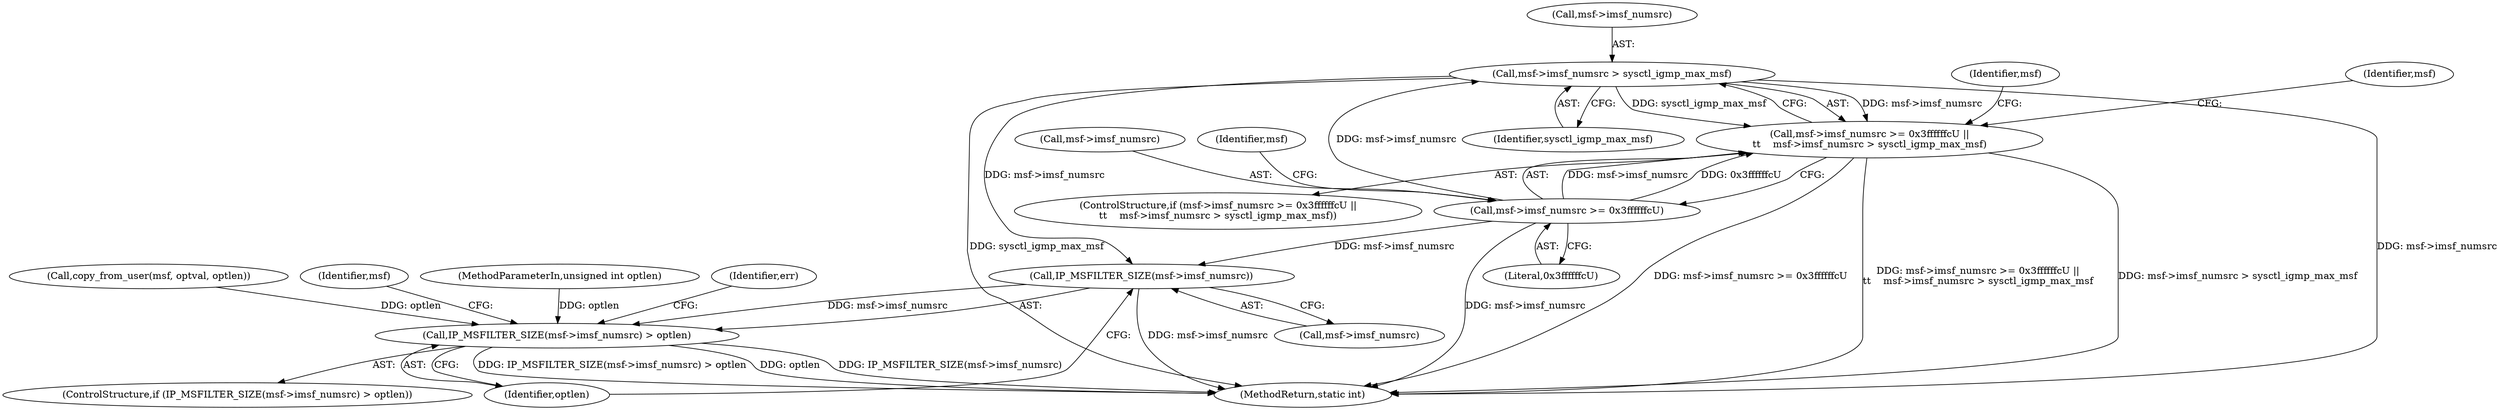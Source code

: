digraph "0_linux_f6d8bd051c391c1c0458a30b2a7abcd939329259_26@pointer" {
"1000959" [label="(Call,msf->imsf_numsrc > sysctl_igmp_max_msf)"];
"1000954" [label="(Call,msf->imsf_numsrc >= 0x3ffffffcU)"];
"1000953" [label="(Call,msf->imsf_numsrc >= 0x3ffffffcU ||\n\t\t    msf->imsf_numsrc > sysctl_igmp_max_msf)"];
"1000974" [label="(Call,IP_MSFILTER_SIZE(msf->imsf_numsrc))"];
"1000973" [label="(Call,IP_MSFILTER_SIZE(msf->imsf_numsrc) > optlen)"];
"1000963" [label="(Identifier,sysctl_igmp_max_msf)"];
"1000952" [label="(ControlStructure,if (msf->imsf_numsrc >= 0x3ffffffcU ||\n\t\t    msf->imsf_numsrc > sysctl_igmp_max_msf))"];
"1000953" [label="(Call,msf->imsf_numsrc >= 0x3ffffffcU ||\n\t\t    msf->imsf_numsrc > sysctl_igmp_max_msf)"];
"1000958" [label="(Literal,0x3ffffffcU)"];
"1000981" [label="(Identifier,msf)"];
"1000955" [label="(Call,msf->imsf_numsrc)"];
"1000113" [label="(MethodParameterIn,unsigned int optlen)"];
"1000960" [label="(Call,msf->imsf_numsrc)"];
"1000978" [label="(Identifier,optlen)"];
"1000966" [label="(Identifier,msf)"];
"1000976" [label="(Identifier,msf)"];
"1000975" [label="(Call,msf->imsf_numsrc)"];
"1000988" [label="(Identifier,err)"];
"1000944" [label="(Call,copy_from_user(msf, optval, optlen))"];
"1000959" [label="(Call,msf->imsf_numsrc > sysctl_igmp_max_msf)"];
"1000974" [label="(Call,IP_MSFILTER_SIZE(msf->imsf_numsrc))"];
"1000954" [label="(Call,msf->imsf_numsrc >= 0x3ffffffcU)"];
"1000973" [label="(Call,IP_MSFILTER_SIZE(msf->imsf_numsrc) > optlen)"];
"1000972" [label="(ControlStructure,if (IP_MSFILTER_SIZE(msf->imsf_numsrc) > optlen))"];
"1000961" [label="(Identifier,msf)"];
"1001732" [label="(MethodReturn,static int)"];
"1000959" -> "1000953"  [label="AST: "];
"1000959" -> "1000963"  [label="CFG: "];
"1000960" -> "1000959"  [label="AST: "];
"1000963" -> "1000959"  [label="AST: "];
"1000953" -> "1000959"  [label="CFG: "];
"1000959" -> "1001732"  [label="DDG: sysctl_igmp_max_msf"];
"1000959" -> "1001732"  [label="DDG: msf->imsf_numsrc"];
"1000959" -> "1000953"  [label="DDG: msf->imsf_numsrc"];
"1000959" -> "1000953"  [label="DDG: sysctl_igmp_max_msf"];
"1000954" -> "1000959"  [label="DDG: msf->imsf_numsrc"];
"1000959" -> "1000974"  [label="DDG: msf->imsf_numsrc"];
"1000954" -> "1000953"  [label="AST: "];
"1000954" -> "1000958"  [label="CFG: "];
"1000955" -> "1000954"  [label="AST: "];
"1000958" -> "1000954"  [label="AST: "];
"1000961" -> "1000954"  [label="CFG: "];
"1000953" -> "1000954"  [label="CFG: "];
"1000954" -> "1001732"  [label="DDG: msf->imsf_numsrc"];
"1000954" -> "1000953"  [label="DDG: msf->imsf_numsrc"];
"1000954" -> "1000953"  [label="DDG: 0x3ffffffcU"];
"1000954" -> "1000974"  [label="DDG: msf->imsf_numsrc"];
"1000953" -> "1000952"  [label="AST: "];
"1000966" -> "1000953"  [label="CFG: "];
"1000976" -> "1000953"  [label="CFG: "];
"1000953" -> "1001732"  [label="DDG: msf->imsf_numsrc >= 0x3ffffffcU ||\n\t\t    msf->imsf_numsrc > sysctl_igmp_max_msf"];
"1000953" -> "1001732"  [label="DDG: msf->imsf_numsrc > sysctl_igmp_max_msf"];
"1000953" -> "1001732"  [label="DDG: msf->imsf_numsrc >= 0x3ffffffcU"];
"1000974" -> "1000973"  [label="AST: "];
"1000974" -> "1000975"  [label="CFG: "];
"1000975" -> "1000974"  [label="AST: "];
"1000978" -> "1000974"  [label="CFG: "];
"1000974" -> "1001732"  [label="DDG: msf->imsf_numsrc"];
"1000974" -> "1000973"  [label="DDG: msf->imsf_numsrc"];
"1000973" -> "1000972"  [label="AST: "];
"1000973" -> "1000978"  [label="CFG: "];
"1000978" -> "1000973"  [label="AST: "];
"1000981" -> "1000973"  [label="CFG: "];
"1000988" -> "1000973"  [label="CFG: "];
"1000973" -> "1001732"  [label="DDG: IP_MSFILTER_SIZE(msf->imsf_numsrc)"];
"1000973" -> "1001732"  [label="DDG: IP_MSFILTER_SIZE(msf->imsf_numsrc) > optlen"];
"1000973" -> "1001732"  [label="DDG: optlen"];
"1000944" -> "1000973"  [label="DDG: optlen"];
"1000113" -> "1000973"  [label="DDG: optlen"];
}

